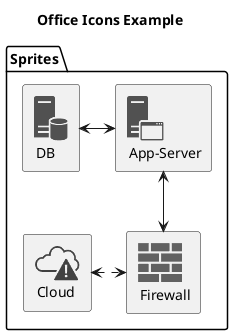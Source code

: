 @startuml
!include <tupadr3/common>

!include <office/Servers/database_server>
!include <office/Servers/application_server>
!include <office/Concepts/firewall_orange>
!include <office/Clouds/cloud_disaster_red>

title Office Icons Example

package "Sprites" {
	OFF_DATABASE_SERVER(db,DB)
	OFF_APPLICATION_SERVER(app,App-Server)
	OFF_FIREWALL_ORANGE(fw,Firewall)
	OFF_CLOUD_DISASTER_RED(cloud,Cloud)
	db <-> app
	app <--> fw
	fw <.left.> cloud
}
@enduml
